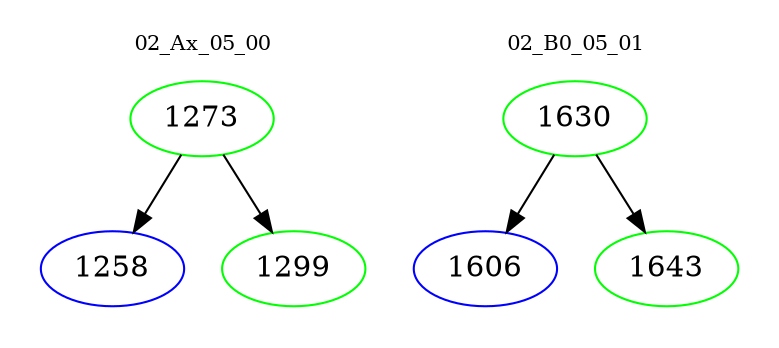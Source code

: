 digraph{
subgraph cluster_0 {
color = white
label = "02_Ax_05_00";
fontsize=10;
T0_1273 [label="1273", color="green"]
T0_1273 -> T0_1258 [color="black"]
T0_1258 [label="1258", color="blue"]
T0_1273 -> T0_1299 [color="black"]
T0_1299 [label="1299", color="green"]
}
subgraph cluster_1 {
color = white
label = "02_B0_05_01";
fontsize=10;
T1_1630 [label="1630", color="green"]
T1_1630 -> T1_1606 [color="black"]
T1_1606 [label="1606", color="blue"]
T1_1630 -> T1_1643 [color="black"]
T1_1643 [label="1643", color="green"]
}
}
